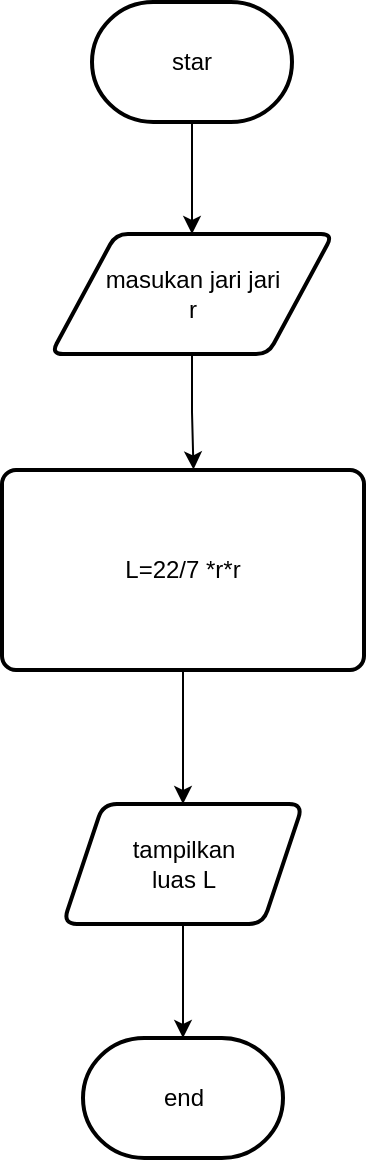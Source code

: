 <mxfile version="22.1.16" type="device">
  <diagram name="Page-1" id="jr_epOJPyc_aueluBdOg">
    <mxGraphModel dx="2267" dy="1490" grid="0" gridSize="10" guides="1" tooltips="1" connect="1" arrows="1" fold="1" page="0" pageScale="1" pageWidth="850" pageHeight="1100" math="0" shadow="0">
      <root>
        <mxCell id="0" />
        <mxCell id="1" parent="0" />
        <mxCell id="FU4folOtBhGu_iYwAOqX-16" style="edgeStyle=orthogonalEdgeStyle;rounded=0;orthogonalLoop=1;jettySize=auto;html=1;exitX=0.5;exitY=1;exitDx=0;exitDy=0;exitPerimeter=0;entryX=0.5;entryY=0;entryDx=0;entryDy=0;" edge="1" parent="1" source="FU4folOtBhGu_iYwAOqX-14" target="FU4folOtBhGu_iYwAOqX-15">
          <mxGeometry relative="1" as="geometry" />
        </mxCell>
        <mxCell id="FU4folOtBhGu_iYwAOqX-14" value="star" style="strokeWidth=2;html=1;shape=mxgraph.flowchart.terminator;whiteSpace=wrap;" vertex="1" parent="1">
          <mxGeometry x="-114" y="-779" width="100" height="60" as="geometry" />
        </mxCell>
        <mxCell id="FU4folOtBhGu_iYwAOqX-15" value="&lt;div&gt;masukan jari jari&lt;/div&gt;&lt;div&gt;r&lt;br&gt;&lt;/div&gt;" style="shape=parallelogram;html=1;strokeWidth=2;perimeter=parallelogramPerimeter;whiteSpace=wrap;rounded=1;arcSize=12;size=0.23;" vertex="1" parent="1">
          <mxGeometry x="-134.5" y="-663" width="141" height="60" as="geometry" />
        </mxCell>
        <mxCell id="FU4folOtBhGu_iYwAOqX-20" value="" style="edgeStyle=orthogonalEdgeStyle;rounded=0;orthogonalLoop=1;jettySize=auto;html=1;" edge="1" parent="1" source="FU4folOtBhGu_iYwAOqX-17" target="FU4folOtBhGu_iYwAOqX-19">
          <mxGeometry relative="1" as="geometry" />
        </mxCell>
        <mxCell id="FU4folOtBhGu_iYwAOqX-17" value="L=22/7 *r*r" style="rounded=1;whiteSpace=wrap;html=1;absoluteArcSize=1;arcSize=14;strokeWidth=2;" vertex="1" parent="1">
          <mxGeometry x="-159" y="-545" width="181" height="100" as="geometry" />
        </mxCell>
        <mxCell id="FU4folOtBhGu_iYwAOqX-18" style="edgeStyle=orthogonalEdgeStyle;rounded=0;orthogonalLoop=1;jettySize=auto;html=1;exitX=0.5;exitY=1;exitDx=0;exitDy=0;entryX=0.529;entryY=-0.003;entryDx=0;entryDy=0;entryPerimeter=0;" edge="1" parent="1" source="FU4folOtBhGu_iYwAOqX-15" target="FU4folOtBhGu_iYwAOqX-17">
          <mxGeometry relative="1" as="geometry" />
        </mxCell>
        <mxCell id="FU4folOtBhGu_iYwAOqX-19" value="&lt;div&gt;tampilkan&lt;/div&gt;&lt;div&gt;luas L&lt;br&gt;&lt;/div&gt;" style="shape=parallelogram;perimeter=parallelogramPerimeter;whiteSpace=wrap;html=1;fixedSize=1;rounded=1;arcSize=14;strokeWidth=2;" vertex="1" parent="1">
          <mxGeometry x="-128.5" y="-378" width="120" height="60" as="geometry" />
        </mxCell>
        <mxCell id="FU4folOtBhGu_iYwAOqX-21" value="end" style="strokeWidth=2;html=1;shape=mxgraph.flowchart.terminator;whiteSpace=wrap;" vertex="1" parent="1">
          <mxGeometry x="-118.5" y="-261" width="100" height="60" as="geometry" />
        </mxCell>
        <mxCell id="FU4folOtBhGu_iYwAOqX-22" style="edgeStyle=orthogonalEdgeStyle;rounded=0;orthogonalLoop=1;jettySize=auto;html=1;exitX=0.5;exitY=1;exitDx=0;exitDy=0;entryX=0.5;entryY=0;entryDx=0;entryDy=0;entryPerimeter=0;" edge="1" parent="1" source="FU4folOtBhGu_iYwAOqX-19" target="FU4folOtBhGu_iYwAOqX-21">
          <mxGeometry relative="1" as="geometry" />
        </mxCell>
      </root>
    </mxGraphModel>
  </diagram>
</mxfile>
